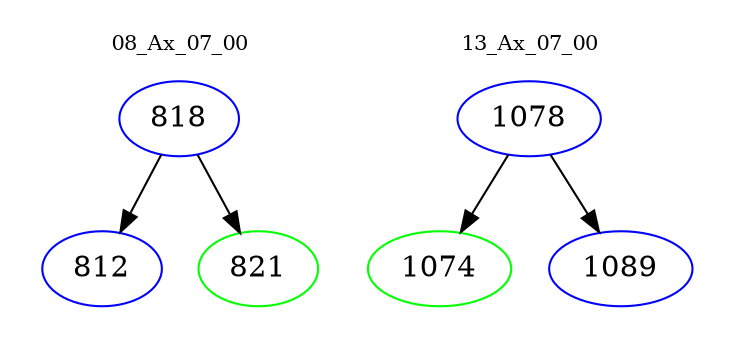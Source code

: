 digraph{
subgraph cluster_0 {
color = white
label = "08_Ax_07_00";
fontsize=10;
T0_818 [label="818", color="blue"]
T0_818 -> T0_812 [color="black"]
T0_812 [label="812", color="blue"]
T0_818 -> T0_821 [color="black"]
T0_821 [label="821", color="green"]
}
subgraph cluster_1 {
color = white
label = "13_Ax_07_00";
fontsize=10;
T1_1078 [label="1078", color="blue"]
T1_1078 -> T1_1074 [color="black"]
T1_1074 [label="1074", color="green"]
T1_1078 -> T1_1089 [color="black"]
T1_1089 [label="1089", color="blue"]
}
}
